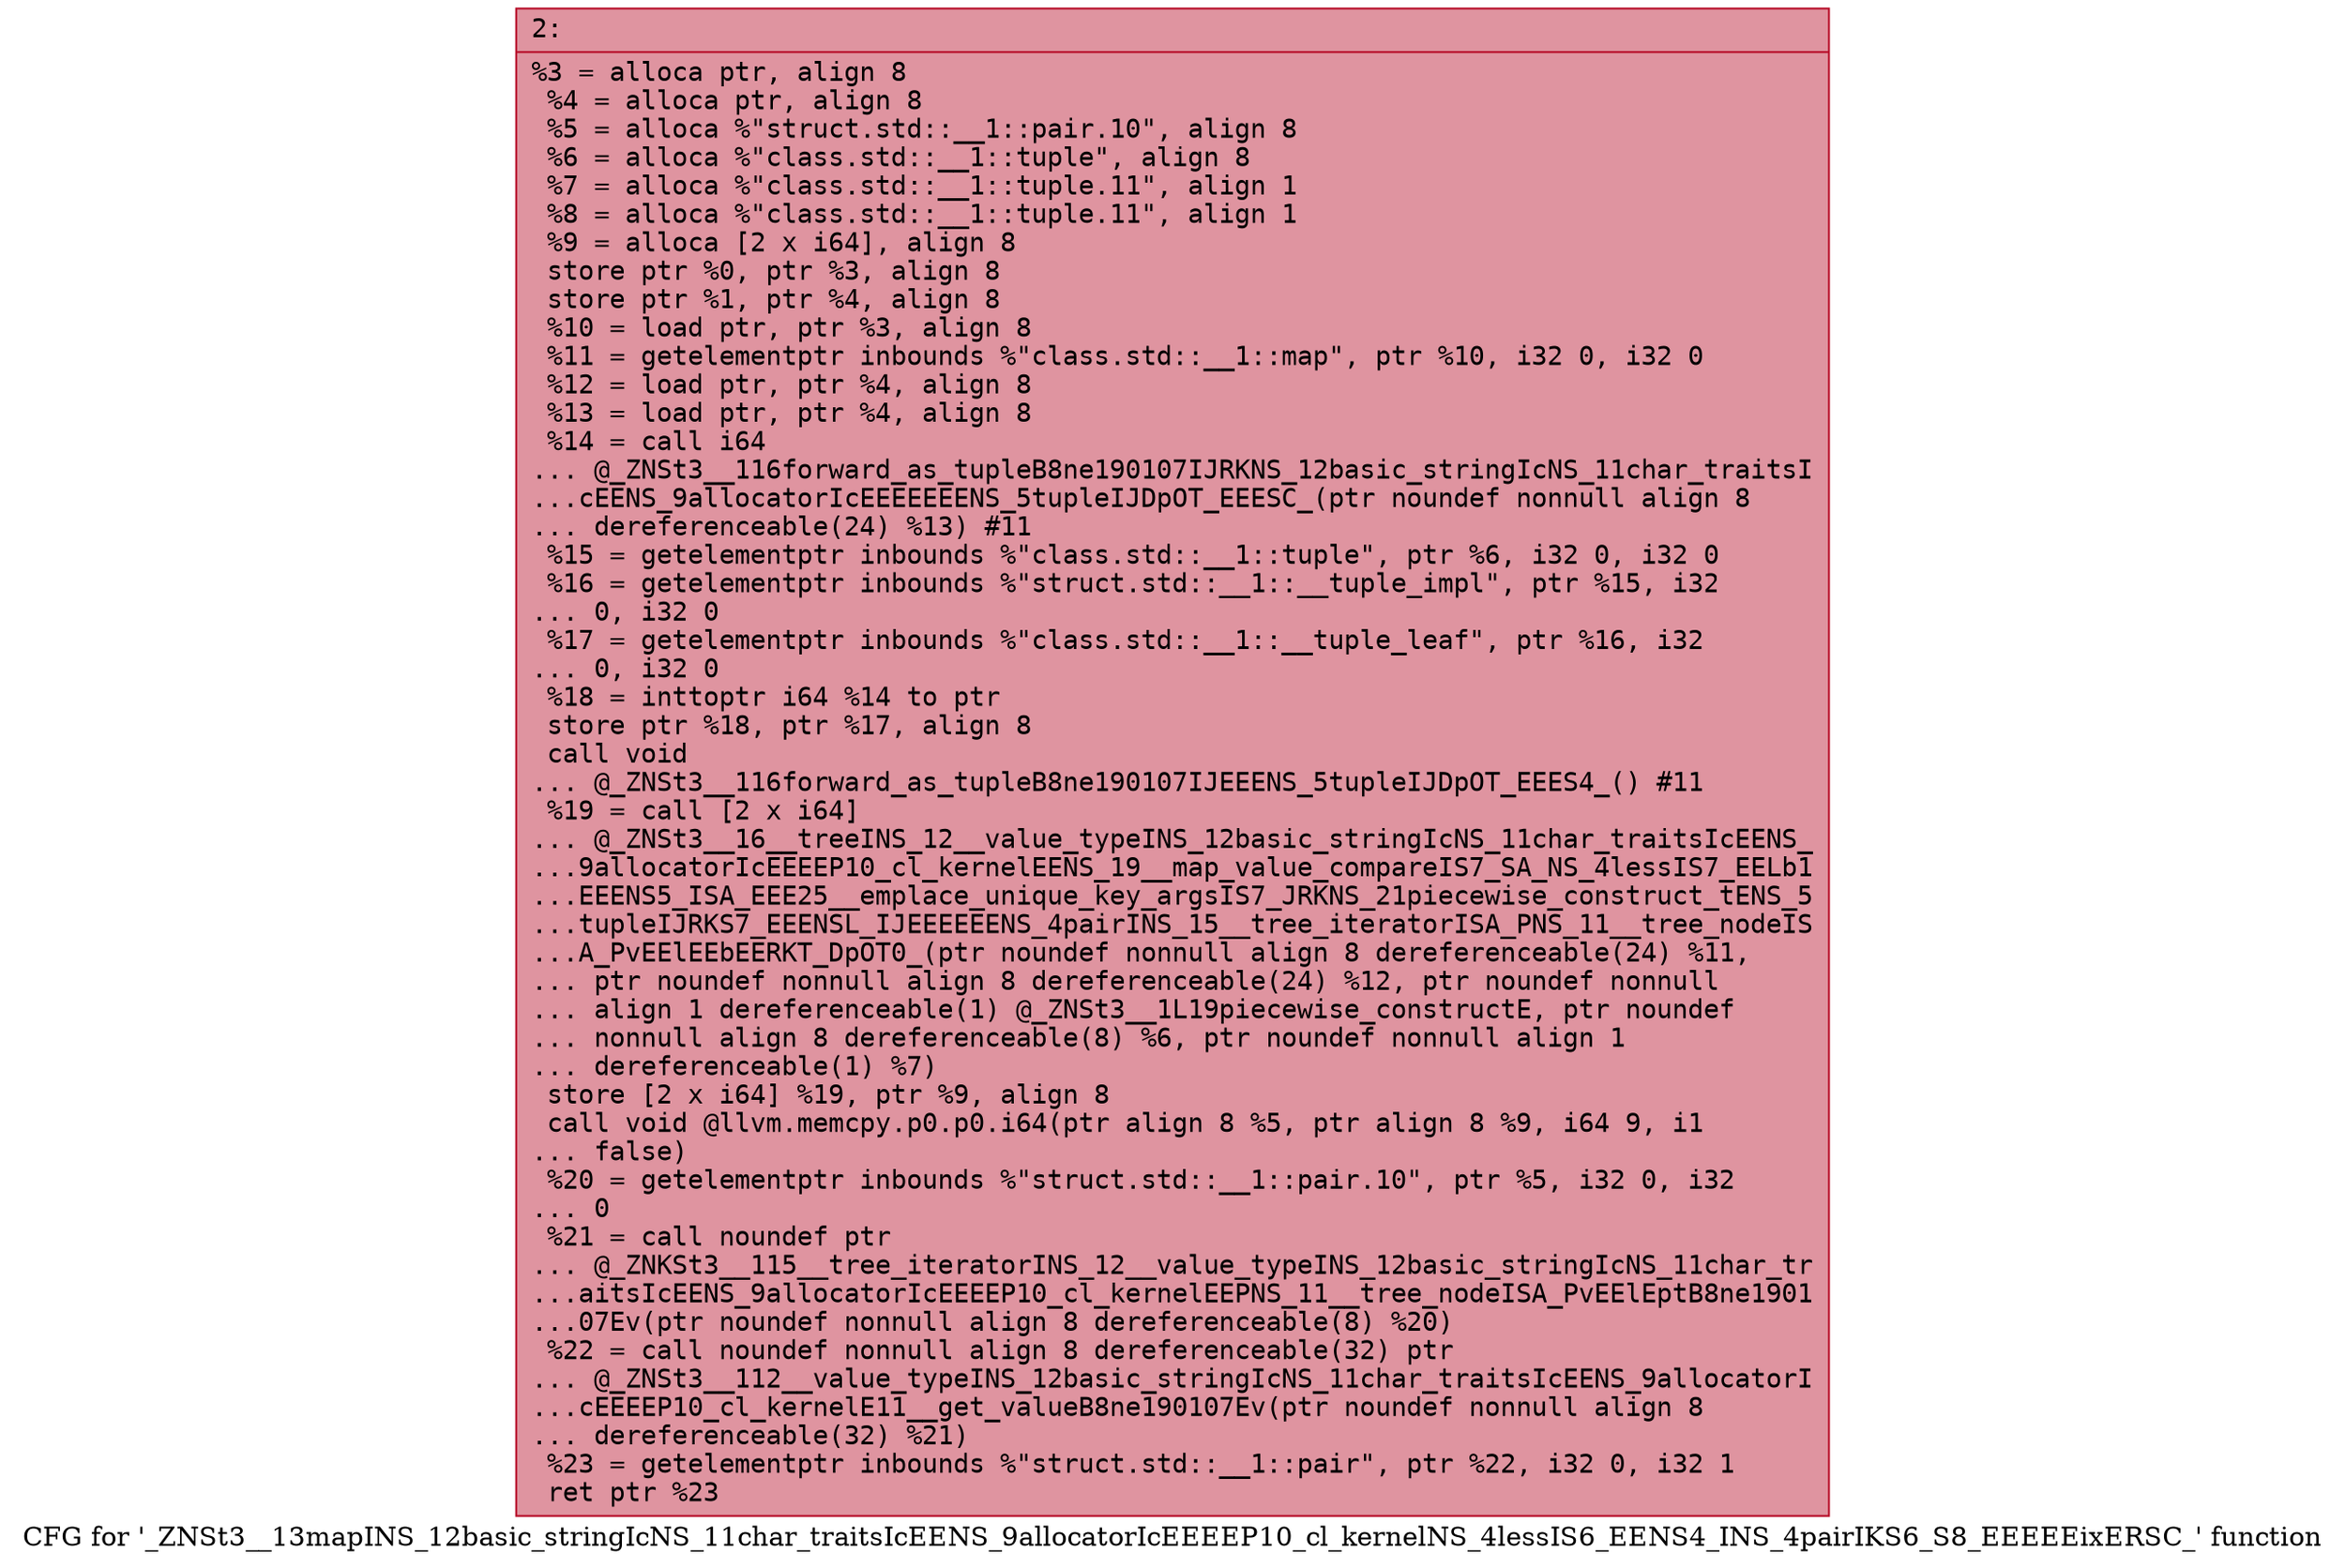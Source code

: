 digraph "CFG for '_ZNSt3__13mapINS_12basic_stringIcNS_11char_traitsIcEENS_9allocatorIcEEEEP10_cl_kernelNS_4lessIS6_EENS4_INS_4pairIKS6_S8_EEEEEixERSC_' function" {
	label="CFG for '_ZNSt3__13mapINS_12basic_stringIcNS_11char_traitsIcEENS_9allocatorIcEEEEP10_cl_kernelNS_4lessIS6_EENS4_INS_4pairIKS6_S8_EEEEEixERSC_' function";

	Node0x600001380d70 [shape=record,color="#b70d28ff", style=filled, fillcolor="#b70d2870" fontname="Courier",label="{2:\l|  %3 = alloca ptr, align 8\l  %4 = alloca ptr, align 8\l  %5 = alloca %\"struct.std::__1::pair.10\", align 8\l  %6 = alloca %\"class.std::__1::tuple\", align 8\l  %7 = alloca %\"class.std::__1::tuple.11\", align 1\l  %8 = alloca %\"class.std::__1::tuple.11\", align 1\l  %9 = alloca [2 x i64], align 8\l  store ptr %0, ptr %3, align 8\l  store ptr %1, ptr %4, align 8\l  %10 = load ptr, ptr %3, align 8\l  %11 = getelementptr inbounds %\"class.std::__1::map\", ptr %10, i32 0, i32 0\l  %12 = load ptr, ptr %4, align 8\l  %13 = load ptr, ptr %4, align 8\l  %14 = call i64\l... @_ZNSt3__116forward_as_tupleB8ne190107IJRKNS_12basic_stringIcNS_11char_traitsI\l...cEENS_9allocatorIcEEEEEEENS_5tupleIJDpOT_EEESC_(ptr noundef nonnull align 8\l... dereferenceable(24) %13) #11\l  %15 = getelementptr inbounds %\"class.std::__1::tuple\", ptr %6, i32 0, i32 0\l  %16 = getelementptr inbounds %\"struct.std::__1::__tuple_impl\", ptr %15, i32\l... 0, i32 0\l  %17 = getelementptr inbounds %\"class.std::__1::__tuple_leaf\", ptr %16, i32\l... 0, i32 0\l  %18 = inttoptr i64 %14 to ptr\l  store ptr %18, ptr %17, align 8\l  call void\l... @_ZNSt3__116forward_as_tupleB8ne190107IJEEENS_5tupleIJDpOT_EEES4_() #11\l  %19 = call [2 x i64]\l... @_ZNSt3__16__treeINS_12__value_typeINS_12basic_stringIcNS_11char_traitsIcEENS_\l...9allocatorIcEEEEP10_cl_kernelEENS_19__map_value_compareIS7_SA_NS_4lessIS7_EELb1\l...EEENS5_ISA_EEE25__emplace_unique_key_argsIS7_JRKNS_21piecewise_construct_tENS_5\l...tupleIJRKS7_EEENSL_IJEEEEEENS_4pairINS_15__tree_iteratorISA_PNS_11__tree_nodeIS\l...A_PvEElEEbEERKT_DpOT0_(ptr noundef nonnull align 8 dereferenceable(24) %11,\l... ptr noundef nonnull align 8 dereferenceable(24) %12, ptr noundef nonnull\l... align 1 dereferenceable(1) @_ZNSt3__1L19piecewise_constructE, ptr noundef\l... nonnull align 8 dereferenceable(8) %6, ptr noundef nonnull align 1\l... dereferenceable(1) %7)\l  store [2 x i64] %19, ptr %9, align 8\l  call void @llvm.memcpy.p0.p0.i64(ptr align 8 %5, ptr align 8 %9, i64 9, i1\l... false)\l  %20 = getelementptr inbounds %\"struct.std::__1::pair.10\", ptr %5, i32 0, i32\l... 0\l  %21 = call noundef ptr\l... @_ZNKSt3__115__tree_iteratorINS_12__value_typeINS_12basic_stringIcNS_11char_tr\l...aitsIcEENS_9allocatorIcEEEEP10_cl_kernelEEPNS_11__tree_nodeISA_PvEElEptB8ne1901\l...07Ev(ptr noundef nonnull align 8 dereferenceable(8) %20)\l  %22 = call noundef nonnull align 8 dereferenceable(32) ptr\l... @_ZNSt3__112__value_typeINS_12basic_stringIcNS_11char_traitsIcEENS_9allocatorI\l...cEEEEP10_cl_kernelE11__get_valueB8ne190107Ev(ptr noundef nonnull align 8\l... dereferenceable(32) %21)\l  %23 = getelementptr inbounds %\"struct.std::__1::pair\", ptr %22, i32 0, i32 1\l  ret ptr %23\l}"];
}
